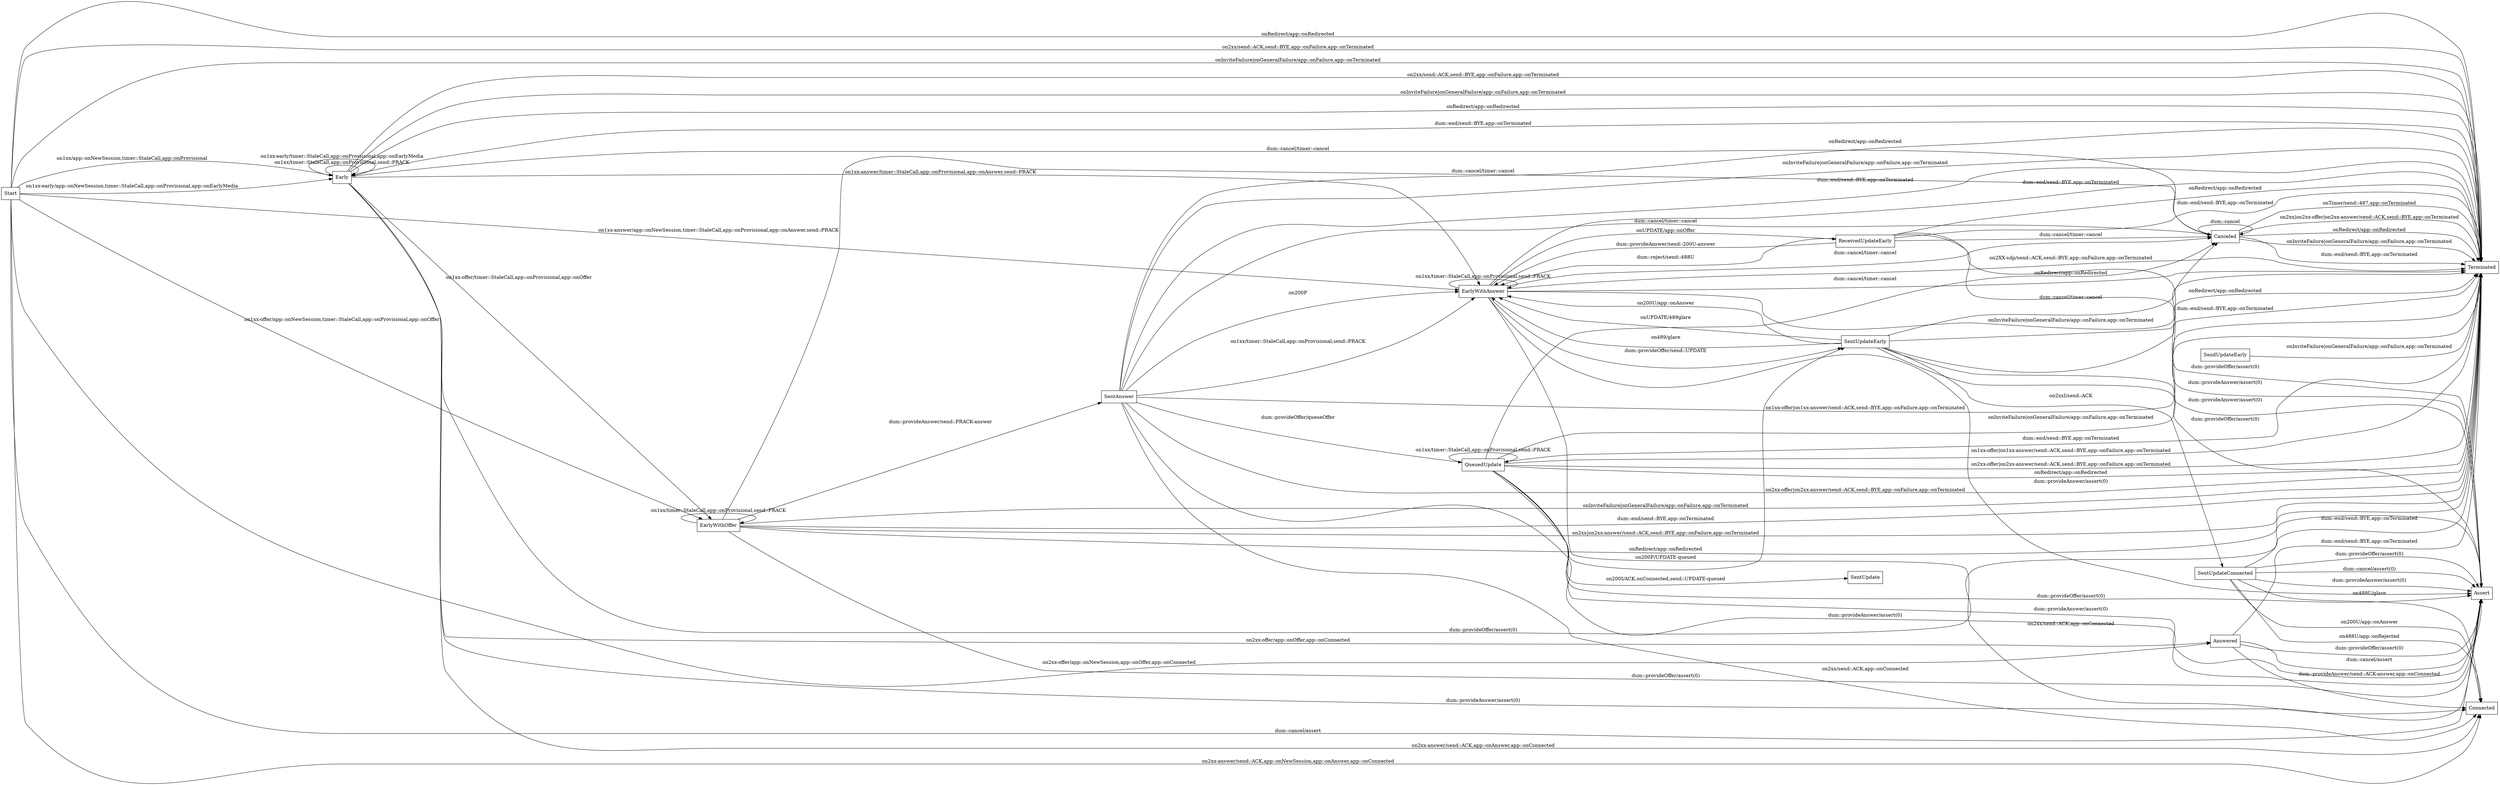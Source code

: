 //  names start with cap are states
//  names start with app:: are appliction handlers
//  names start with dum:: are dum interface to application
//  names start with lower case are actions
//  names start with on are events

digraph UAC {
    rankdir=LR;
    node [shape = box];

    // create a timer in the DialogSet when 1xx is received including 100
    Start -> Early                          [ label = "on1xx/app::onNewSession,timer::StaleCall,app::onProvisional" ];
    Start -> Early                          [ label = "on1xx-early/app::onNewSession,timer::StaleCall,app::onProvisional,app::onEarlyMedia" ];
    Start -> EarlyWithOffer                 [ label = "on1xx-offer/app::onNewSession,timer::StaleCall,app::onProvisional,app::onOffer" ];
    Start -> EarlyWithAnswer                [ label = "on1xx-answer/app::onNewSession,timer::StaleCall,app::onProvisional,app::onAnswer,send::PRACK" ];
    Start -> Answered                       [ label = "on2xx-offer/app::onNewSession,app::onOffer,app::onConnected" ];
    Start -> Connected                      [ label = "on2xx-answer/send::ACK,app::onNewSession,app::onAnswer,app::onConnected" ];
    Start -> Terminated                     [ label = "on2xx/send::ACK,send::BYE,app::onFailure,app::onTerminated" ];
    Start -> Terminated                     [ label = "onInviteFailure|onGeneralFailure/app::onFailure,app::onTerminated" ];
    Start -> Terminated                     [ label = "onRedirect/app::onRedirected" ];  // Handled by RedirectManager and DialogSet
    Start -> Assert                         [ label = "dum::cancel/assert" ];

    Early -> Early                          [ label = "on1xx/timer::StaleCall,app::onProvisional,send::PRACK" ];
    Early -> Early                          [ label = "on1xx-early/timer::StaleCall,app::onProvisional,app::onEarlyMedia" ];
    Early -> EarlyWithOffer                 [ label = "on1xx-offer/timer::StaleCall,app::onProvisional,app::onOffer" ];
    Early -> EarlyWithAnswer                [ label = "on1xx-answer/timer::StaleCall,app::onProvisional,app::onAnswer,send::PRACK" ];
    Early -> Answered                       [ label = "on2xx-offer/app::onOffer,app::onConnected" ];
    Early -> Connected                      [ label = "on2xx-answer/send::ACK,app::onAnswer,app::onConnected" ];
    Early -> Terminated                     [ label = "on2xx/send::ACK,send::BYE,app::onFailure,app::onTerminated" ];
    Early -> Terminated                     [ label = "onInviteFailure|onGeneralFailure/app::onFailure,app::onTerminated" ];
    Early -> Canceled                       [ label = "dum::cancel/timer::cancel" ];
    Early -> Terminated                     [ label = "onRedirect/app::onRedirected" ];  // Handled by RedirectManager and DialogSet
    Early -> Assert                         [ label = "dum::provideAnswer/assert(0)" ];
    Early -> Assert                         [ label = "dum::provideOffer/assert(0)" ];
    Early -> Terminated                     [ label = "dum::end/send::BYE,app::onTerminated" ];


    EarlyWithOffer -> EarlyWithOffer        [ label = "on1xx/timer::StaleCall,app::onProvisional,send::PRACK" ];
    //  Ken's note:  Rohan says, the first 180 an UAS is to respond to an INVITE w/offer, must contain an answer.
    EarlyWithOffer -> SentAnswer            [ label = "dum::provideAnswer/send::PRACK-answer" ];
    EarlyWithOffer -> Terminated            [ label = "on2xx|on2xx-answer/send::ACK,send::BYE,app::onFailure,app::onTerminated" ];
    EarlyWithOffer -> Terminated            [ label = "onRedirect/app::onRedirected" ];  // Handled by RedirectManager and DialogSet
    EarlyWithOffer -> Terminated            [ label = "onInviteFailure|onGeneralFailure/app::onFailure,app::onTerminated" ];
    EarlyWithOffer -> Canceled              [ label = "dum::cancel/timer::cancel" ];
    EarlyWithOffer -> Assert                [ label = "dum::provideOffer/assert(0)" ];
    EarlyWithOffer -> Terminated            [ label = "dum::end/send::BYE,app::onTerminated" ];

    EarlyWithAnswer -> EarlyWithAnswer      [ label = "on1xx/timer::StaleCall,app::onProvisional,send::PRACK" ];
    EarlyWithAnswer -> Connected            [ label = "on2xx/send::ACK,app::onConnected" ];
    EarlyWithAnswer -> Terminated           [ label = "on2XX-sdp/send::ACK,send::BYE,app::onFailure,app::onTerminated" ];
    EarlyWithAnswer -> ReceivedUpdateEarly  [ label = "onUPDATE/app::onOffer" ];
    EarlyWithAnswer -> SentUpdateEarly      [ label = "dum::provideOffer/send::UPDATE" ];    // Can I send the UPDATE before I get 200/PRACK
    EarlyWithAnswer -> Terminated           [ label = "onRedirect/app::onRedirected" ];
    EarlyWithAnswer -> Terminated           [ label = "onInviteFailure|onGeneralFailure/app::onFailure,app::onTerminated" ];
    EarlyWithAnswer -> Canceled             [ label = "dum::cancel/timer::cancel" ];
    EarlyWithAnswer -> Terminated           [ label = "dum::end/send::BYE,app::onTerminated" ];
    EarlyWithAnswer -> Assert               [ label = "dum::provideAnswer/assert(0)" ];

    SentUpdateEarly -> EarlyWithAnswer      [ label = "on200U/app::onAnswer" ];
    SentUpdateEarly -> EarlyWithAnswer      [ label = "onUPDATE/489glare" ];
    SentUpdateEarly -> EarlyWithAnswer      [ label = "on489/glare" ];
    SentUpdateEarly -> SentUpdateConnected  [ label = "on2xxI/send::ACK" ];
    SentUpdateEarly -> Canceled             [ label = "dum::cancel/timer::cancel" ];
    SentUpdateEarly -> Assert               [ label = "dum::provideAnswer/assert(0)" ];
    SentUpdateEarly -> Assert               [ label = "dum::provideOffer/assert(0)" ];
    SentUpdateEarly -> Terminated           [ label = "onRedirect/app::onRedirected" ];
    SendUpdateEarly -> Terminated           [ label = "onInviteFailure|onGeneralFailure/app::onFailure,app::onTerminated" ];
    SentUpdateEarly -> Terminated           [ label = "dum::end/send::BYE,app::onTerminated" ];

    SentUpdateConnected -> Connected        [ label = "on200U/app::onAnswer" ];
    SentUpdateConnected -> Connected        [ label = "on488U/app::onRejected" ];
    SentUpdateConnected -> Connected        [ label = "on489U/glare" ];
    SentUpdateConnected -> Assert           [ label = "dum::cancel/assert(0)" ];
    SentUpdateConnected -> Assert           [ label = "dum::provideAnswer/assert(0)" ];
    SentUpdateConnected -> Assert           [ label = "dum::provideOffer/assert(0)" ];
    SentUpdateConnected -> Terminated       [ label = "dum::end/send::BYE,app::onTerminated" ];

    ReceivedUpdateEarly -> Terminated       [ label = "onRedirect/app::onRedirected" ];
    ReceivedUpdateEarly -> EarlyWithAnswer  [ label = "dum::provideAnswer/send::200U-answer" ];
    ReceivedUpdateEarly -> EarlyWithAnswer  [ label = "dum::reject/send::488U" ];
    ReceivedUpdateEarly -> Canceled         [ label = "dum::cancel/timer::cancel" ];
    ReceivedUpdateEarly -> Terminated       [ label = "dum::end/send::BYE,app::onTerminated" ];
    ReceivedUpdateEarly -> Assert           [ label = "dum::provideAnswer/assert(0)" ];
    ReceivedUpdateEarly -> Assert           [ label = "dum::provideOffer/assert(0)" ];

    Answered -> Connected                   [ label = "dum::provideAnswer/send::ACK-answer,app::onConnected" ];
    Answered -> Assert                      [ label = "dum::provideOffer/assert(0)" ];
    Answered -> Terminated                  [ label = "dum::end/send::BYE,app::onTerminated" ];
    Answered -> Assert                      [ label = "dum::cancel/assert" ];

    SentAnswer -> EarlyWithAnswer           [ label = "on200P" ];
    SentAnswer -> Connected                 [ label = "on2xx/send::ACK,app::onConnected" ];
    SentAnswer -> Terminated                [ label = "on1xx-offer|on1xx-answer/send::ACK,send::BYE,app::onFailure,app::onTerminated" ];
    SentAnswer -> Terminated                [ label = "on2xx-offer|on2xx-answer/send::ACK,send::BYE,app::onFailure,app::onTerminated" ];
    SentAnswer -> EarlyWithAnswer           [ label = "on1xx/timer::StaleCall,app::onProvisional,send::PRACK" ];
    SentAnswer -> Terminated                [ label = "onRedirect/app::onRedirected" ];  // Handled by RedirectManager and DialogSet
    SentAnswer -> Terminated                [ label = "onInviteFailure|onGeneralFailure/app::onFailure,app::onTerminated" ];
    SentAnswer -> Terminated                [ label = "dum::end/send::BYE,app::onTerminated" ];
    SentAnswer -> QueuedUpdate              [ label = "dum::provideOffer/queueOffer" ];
    SentAnswer -> Canceled                  [ label = "dum::cancel/timer::cancel" ];
    SentAnswer -> Assert                    [ label = "dum::provideAnswer/assert(0)" ];

    QueuedUpdate -> SentUpdateEarly         [ label = "on200P/UPDATE-queued" ];
    QueuedUpdate -> SentUpdate              [ label = "on200I/ACK,onConnected,send::UPDATE-queued" ];
    QueuedUpdate -> Terminated              [ label = "on1xx-offer|on1xx-answer/send::ACK,send::BYE,app::onFailure,app::onTerminated" ];
    QueuedUpdate -> Terminated              [ label = "on2xx-offer|on2xx-answer/send::ACK,send::BYE,app::onFailure,app::onTerminated" ];
    QueuedUpdate -> QueuedUpdate            [ label = "on1xx/timer::StaleCall,app::onProvisional,send::PRACK" ];
    QueuedUpdate -> Terminated              [ label = "onRedirect/app::onRedirected" ];
    QueuedUpdate -> Terminated              [ label = "onInviteFailure|onGeneralFailure/app::onFailure,app::onTerminated" ];
    QueuedUpdate -> Terminated              [ label = "dum::end/send::BYE,app::onTerminated" ];
    QueuedUpdate -> Canceled                [ label = "dum::cancel/timer::cancel" ];
    QueuedUpdate -> Assert                  [ label = "dum::provideAnswer/assert(0)" ];
    QueuedUpdate -> Assert                  [ label = "dum::provideOffer/assert(0)" ];

    Canceled -> Terminated                  [ label = "onTimer/send::487,app::onTerminated" ];
    Canceled -> Terminated                  [ label = "on2xx|on2xx-offer|on2xx-answer/send::ACK,send::BYE,app::onTerminated" ];
    Canceled -> Terminated                  [ label = "onRedirect/app::onRedirected" ];  // Handled by RedirectManager and DialogSet
    Canceled -> Terminated                  [ label = "onInviteFailure|onGeneralFailure/app::onFailure,app::onTerminated" ];
    Canceled -> Canceled                    [ label = "dum::cancel" ];  // No-op
    Canceled -> Terminated                  [ label = "dum::end/send::BYE,app::onTerminated" ];  // !jf! possibly incorrect to always BYE in UAC_Cancelled
}
